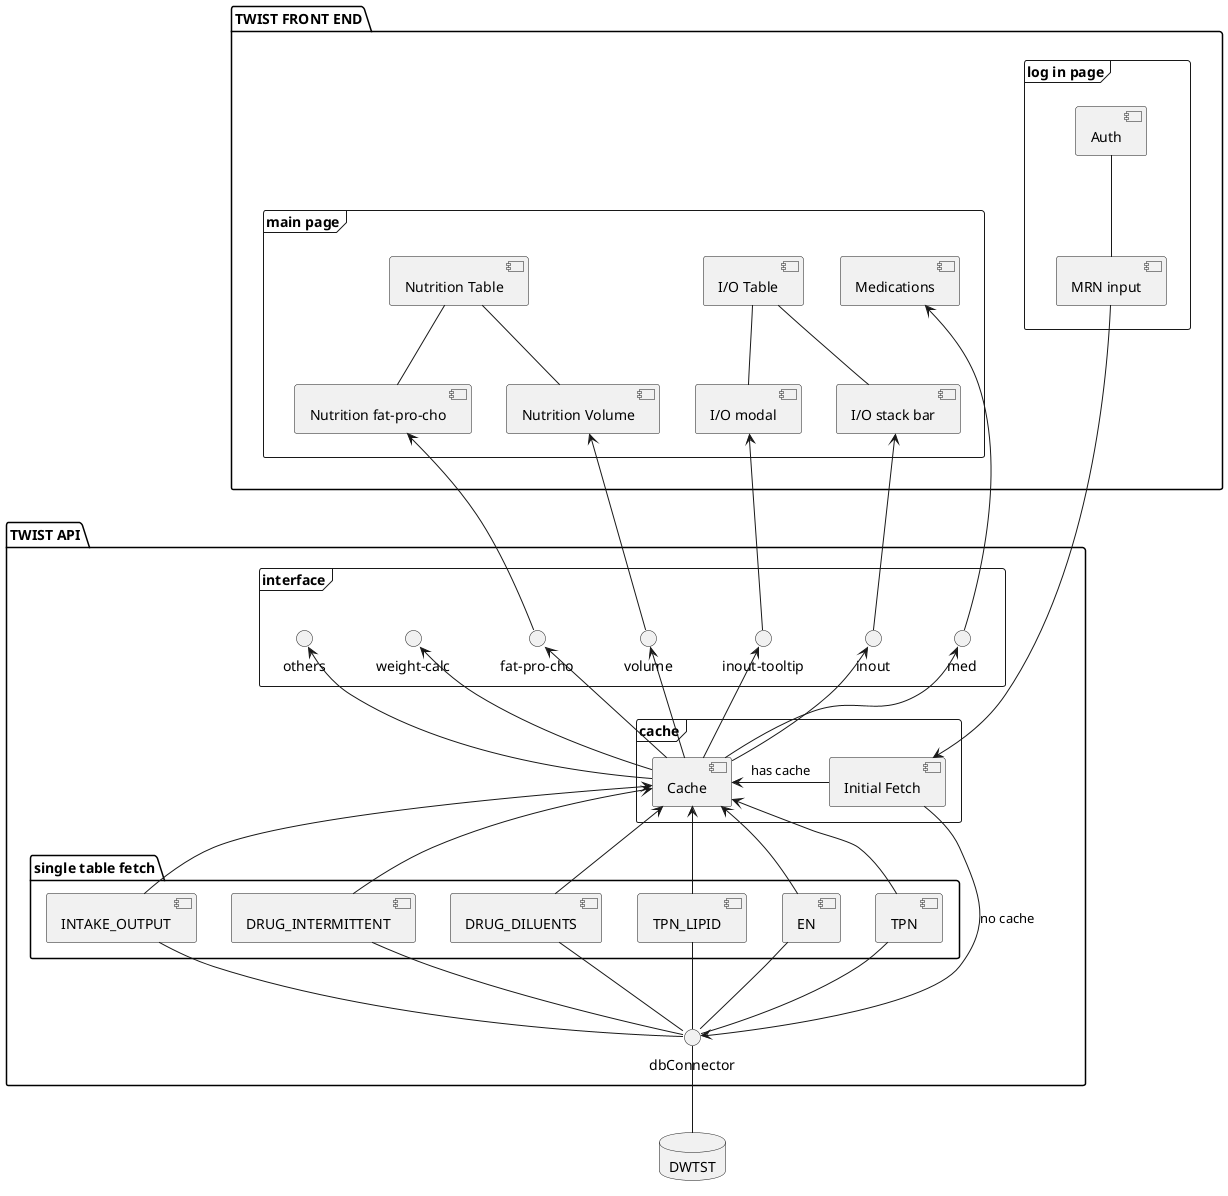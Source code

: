 @startuml db-api-frontend

' skinparam componentStyle uml2

package "TWIST FRONT END" {
    frame "log in page" as login {
        [Auth] -- [MRN input]
    }

    frame "main page" as main {
        [Nutrition Table] -- [Nutrition Volume]
        [Nutrition Table] -- [Nutrition fat-pro-cho]
        [I/O Table] -- [I/O stack bar]
        [I/O Table] -- [I/O modal]
        [Medications]
    }
}

package "TWIST API" {
    package "single table fetch" {
        [TPN_LIPID]
        [EN]
        [TPN]
        [INTAKE_OUTPUT]
        [DRUG_INTERMITTENT]
        [DRUG_DILUENTS]
    }

    frame "cache" {
        [Initial Fetch] -left-> [Cache] :has cache
    }

    [Initial Fetch] -down-> dbConnector :no cache
    [TPN_LIPID] -down- dbConnector
    [EN] -down- dbConnector
    [TPN] -down- dbConnector
    [INTAKE_OUTPUT] -down- dbConnector
    [DRUG_INTERMITTENT] -down- dbConnector
    [DRUG_DILUENTS] -down- dbConnector

    frame "interface" {
        interface "fat-pro-cho" as fpc
        interface volume
        interface "inout-tooltip" as iot
        interface inout
        interface med
        interface "weight-calc" as weightc
        interface others
    }
}

database DWTST

login -[hidden]down- main

[MRN input] -down-> [Initial Fetch]
[Cache] <-- [TPN_LIPID]
[Cache] <-- [TPN]
[Cache] <-- [EN]
[Cache] <-- [INTAKE_OUTPUT]
[Cache] <-- [DRUG_INTERMITTENT]
[Cache] <-- [DRUG_DILUENTS]

[Nutrition Volume] <-- volume
[Nutrition fat-pro-cho] <-- fpc
[I/O stack bar] <-- inout
[I/O modal] <-- iot
[Medications] <-- med

[Cache] -up-> volume
[Cache] -up-> fpc
[Cache] -up-> inout
[Cache] -up-> iot
[Cache] -up-> med
[Cache] -up-> weightc
[Cache] -up-> others

DWTST -up- dbConnector

@enduml